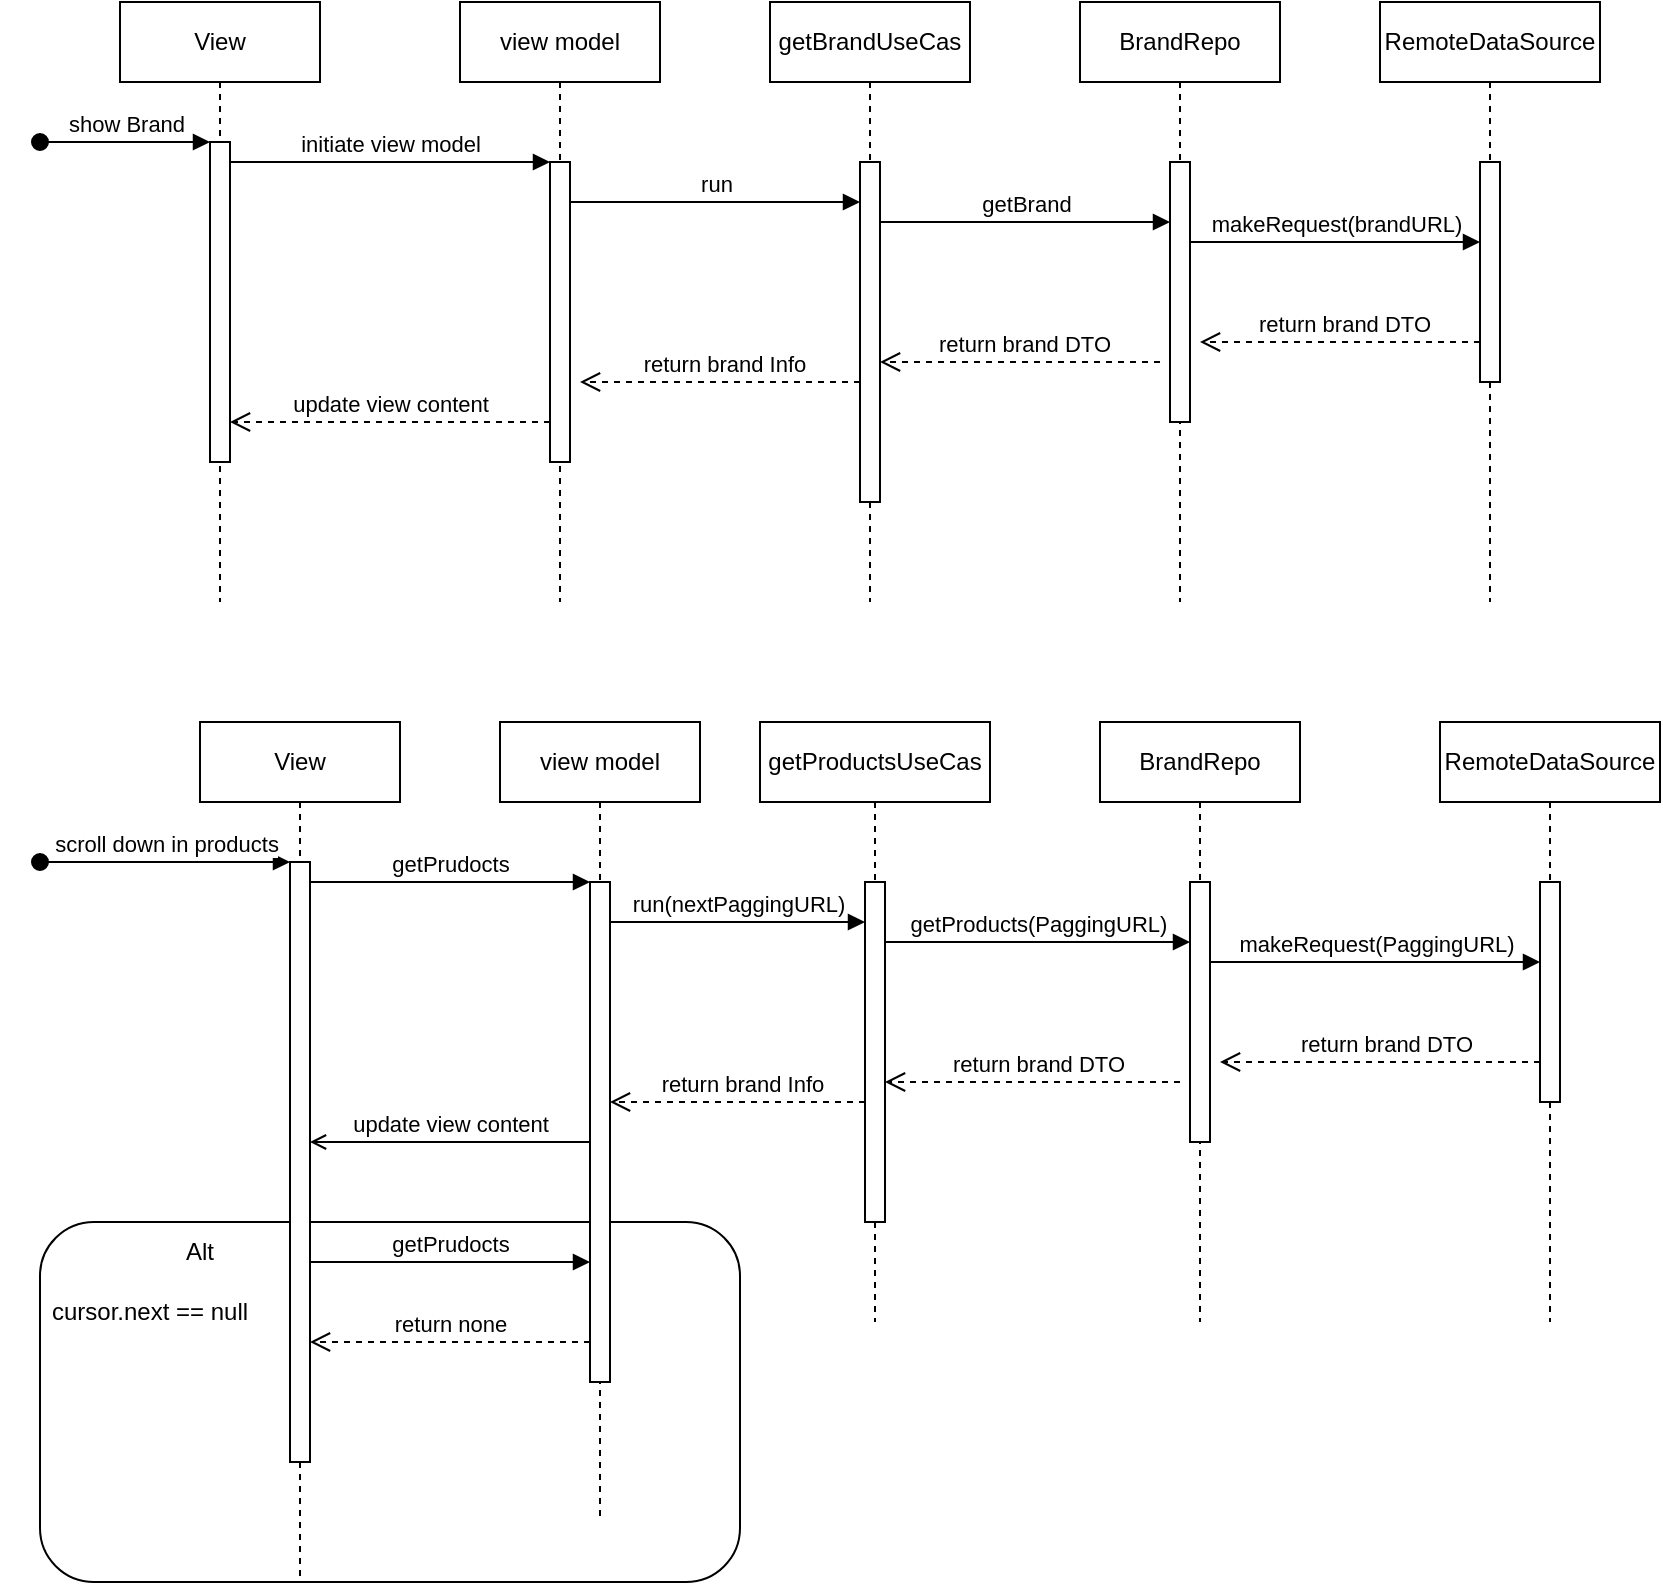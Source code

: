 <mxfile version="24.8.3">
  <diagram name="Page-1" id="2YBvvXClWsGukQMizWep">
    <mxGraphModel dx="2057" dy="765" grid="1" gridSize="10" guides="1" tooltips="1" connect="1" arrows="1" fold="1" page="1" pageScale="1" pageWidth="850" pageHeight="1100" math="0" shadow="0">
      <root>
        <mxCell id="0" />
        <mxCell id="1" parent="0" />
        <mxCell id="Lmj4gdI_uAD6pKKXpF5H-57" value="" style="rounded=1;whiteSpace=wrap;html=1;" vertex="1" parent="1">
          <mxGeometry x="10" y="650" width="350" height="180" as="geometry" />
        </mxCell>
        <mxCell id="aM9ryv3xv72pqoxQDRHE-1" value="View" style="shape=umlLifeline;perimeter=lifelinePerimeter;whiteSpace=wrap;html=1;container=0;dropTarget=0;collapsible=0;recursiveResize=0;outlineConnect=0;portConstraint=eastwest;newEdgeStyle={&quot;edgeStyle&quot;:&quot;elbowEdgeStyle&quot;,&quot;elbow&quot;:&quot;vertical&quot;,&quot;curved&quot;:0,&quot;rounded&quot;:0};" parent="1" vertex="1">
          <mxGeometry x="50" y="40" width="100" height="300" as="geometry" />
        </mxCell>
        <mxCell id="aM9ryv3xv72pqoxQDRHE-2" value="" style="html=1;points=[];perimeter=orthogonalPerimeter;outlineConnect=0;targetShapes=umlLifeline;portConstraint=eastwest;newEdgeStyle={&quot;edgeStyle&quot;:&quot;elbowEdgeStyle&quot;,&quot;elbow&quot;:&quot;vertical&quot;,&quot;curved&quot;:0,&quot;rounded&quot;:0};" parent="aM9ryv3xv72pqoxQDRHE-1" vertex="1">
          <mxGeometry x="45" y="70" width="10" height="160" as="geometry" />
        </mxCell>
        <mxCell id="aM9ryv3xv72pqoxQDRHE-3" value="show Brand" style="html=1;verticalAlign=bottom;startArrow=oval;endArrow=block;startSize=8;edgeStyle=elbowEdgeStyle;elbow=vertical;curved=0;rounded=0;" parent="aM9ryv3xv72pqoxQDRHE-1" target="aM9ryv3xv72pqoxQDRHE-2" edge="1">
          <mxGeometry relative="1" as="geometry">
            <mxPoint x="-40" y="70" as="sourcePoint" />
            <Array as="points">
              <mxPoint x="-40" y="70" />
            </Array>
          </mxGeometry>
        </mxCell>
        <mxCell id="aM9ryv3xv72pqoxQDRHE-5" value="view model" style="shape=umlLifeline;perimeter=lifelinePerimeter;whiteSpace=wrap;html=1;container=0;dropTarget=0;collapsible=0;recursiveResize=0;outlineConnect=0;portConstraint=eastwest;newEdgeStyle={&quot;edgeStyle&quot;:&quot;elbowEdgeStyle&quot;,&quot;elbow&quot;:&quot;vertical&quot;,&quot;curved&quot;:0,&quot;rounded&quot;:0};" parent="1" vertex="1">
          <mxGeometry x="220" y="40" width="100" height="300" as="geometry" />
        </mxCell>
        <mxCell id="aM9ryv3xv72pqoxQDRHE-6" value="" style="html=1;points=[];perimeter=orthogonalPerimeter;outlineConnect=0;targetShapes=umlLifeline;portConstraint=eastwest;newEdgeStyle={&quot;edgeStyle&quot;:&quot;elbowEdgeStyle&quot;,&quot;elbow&quot;:&quot;vertical&quot;,&quot;curved&quot;:0,&quot;rounded&quot;:0};" parent="aM9ryv3xv72pqoxQDRHE-5" vertex="1">
          <mxGeometry x="45" y="80" width="10" height="150" as="geometry" />
        </mxCell>
        <mxCell id="aM9ryv3xv72pqoxQDRHE-7" value="initiate view model" style="html=1;verticalAlign=bottom;endArrow=block;edgeStyle=elbowEdgeStyle;elbow=vertical;curved=0;rounded=0;" parent="1" source="aM9ryv3xv72pqoxQDRHE-2" target="aM9ryv3xv72pqoxQDRHE-6" edge="1">
          <mxGeometry relative="1" as="geometry">
            <mxPoint x="195" y="130" as="sourcePoint" />
            <Array as="points">
              <mxPoint x="180" y="120" />
            </Array>
          </mxGeometry>
        </mxCell>
        <mxCell id="aM9ryv3xv72pqoxQDRHE-8" value="update view content" style="html=1;verticalAlign=bottom;endArrow=open;dashed=1;endSize=8;edgeStyle=elbowEdgeStyle;elbow=vertical;curved=0;rounded=0;" parent="1" source="aM9ryv3xv72pqoxQDRHE-6" target="aM9ryv3xv72pqoxQDRHE-2" edge="1">
          <mxGeometry relative="1" as="geometry">
            <mxPoint x="195" y="205" as="targetPoint" />
            <Array as="points">
              <mxPoint x="200" y="250" />
            </Array>
          </mxGeometry>
        </mxCell>
        <mxCell id="Lmj4gdI_uAD6pKKXpF5H-1" value="getBrandUseCas" style="shape=umlLifeline;perimeter=lifelinePerimeter;whiteSpace=wrap;html=1;container=0;dropTarget=0;collapsible=0;recursiveResize=0;outlineConnect=0;portConstraint=eastwest;newEdgeStyle={&quot;edgeStyle&quot;:&quot;elbowEdgeStyle&quot;,&quot;elbow&quot;:&quot;vertical&quot;,&quot;curved&quot;:0,&quot;rounded&quot;:0};" vertex="1" parent="1">
          <mxGeometry x="375" y="40" width="100" height="300" as="geometry" />
        </mxCell>
        <mxCell id="Lmj4gdI_uAD6pKKXpF5H-2" value="" style="html=1;points=[];perimeter=orthogonalPerimeter;outlineConnect=0;targetShapes=umlLifeline;portConstraint=eastwest;newEdgeStyle={&quot;edgeStyle&quot;:&quot;elbowEdgeStyle&quot;,&quot;elbow&quot;:&quot;vertical&quot;,&quot;curved&quot;:0,&quot;rounded&quot;:0};" vertex="1" parent="Lmj4gdI_uAD6pKKXpF5H-1">
          <mxGeometry x="45" y="80" width="10" height="170" as="geometry" />
        </mxCell>
        <mxCell id="Lmj4gdI_uAD6pKKXpF5H-3" value="run" style="html=1;verticalAlign=bottom;endArrow=block;edgeStyle=elbowEdgeStyle;elbow=vertical;curved=0;rounded=0;" edge="1" parent="1" source="aM9ryv3xv72pqoxQDRHE-6" target="Lmj4gdI_uAD6pKKXpF5H-2">
          <mxGeometry relative="1" as="geometry">
            <mxPoint x="280" y="140" as="sourcePoint" />
            <Array as="points">
              <mxPoint x="340" y="140" />
            </Array>
            <mxPoint x="425" y="140" as="targetPoint" />
          </mxGeometry>
        </mxCell>
        <mxCell id="Lmj4gdI_uAD6pKKXpF5H-4" value="BrandRepo" style="shape=umlLifeline;perimeter=lifelinePerimeter;whiteSpace=wrap;html=1;container=0;dropTarget=0;collapsible=0;recursiveResize=0;outlineConnect=0;portConstraint=eastwest;newEdgeStyle={&quot;edgeStyle&quot;:&quot;elbowEdgeStyle&quot;,&quot;elbow&quot;:&quot;vertical&quot;,&quot;curved&quot;:0,&quot;rounded&quot;:0};" vertex="1" parent="1">
          <mxGeometry x="530" y="40" width="100" height="300" as="geometry" />
        </mxCell>
        <mxCell id="Lmj4gdI_uAD6pKKXpF5H-5" value="" style="html=1;points=[];perimeter=orthogonalPerimeter;outlineConnect=0;targetShapes=umlLifeline;portConstraint=eastwest;newEdgeStyle={&quot;edgeStyle&quot;:&quot;elbowEdgeStyle&quot;,&quot;elbow&quot;:&quot;vertical&quot;,&quot;curved&quot;:0,&quot;rounded&quot;:0};" vertex="1" parent="Lmj4gdI_uAD6pKKXpF5H-4">
          <mxGeometry x="45" y="80" width="10" height="130" as="geometry" />
        </mxCell>
        <mxCell id="Lmj4gdI_uAD6pKKXpF5H-6" value="getBrand" style="html=1;verticalAlign=bottom;endArrow=block;edgeStyle=elbowEdgeStyle;elbow=vertical;curved=0;rounded=0;" edge="1" parent="1">
          <mxGeometry relative="1" as="geometry">
            <mxPoint x="430" y="150" as="sourcePoint" />
            <Array as="points">
              <mxPoint x="495" y="150" />
            </Array>
            <mxPoint x="575" y="150" as="targetPoint" />
          </mxGeometry>
        </mxCell>
        <mxCell id="Lmj4gdI_uAD6pKKXpF5H-7" value="RemoteDataSource" style="shape=umlLifeline;perimeter=lifelinePerimeter;whiteSpace=wrap;html=1;container=0;dropTarget=0;collapsible=0;recursiveResize=0;outlineConnect=0;portConstraint=eastwest;newEdgeStyle={&quot;edgeStyle&quot;:&quot;elbowEdgeStyle&quot;,&quot;elbow&quot;:&quot;vertical&quot;,&quot;curved&quot;:0,&quot;rounded&quot;:0};" vertex="1" parent="1">
          <mxGeometry x="680" y="40" width="110" height="300" as="geometry" />
        </mxCell>
        <mxCell id="Lmj4gdI_uAD6pKKXpF5H-8" value="" style="html=1;points=[];perimeter=orthogonalPerimeter;outlineConnect=0;targetShapes=umlLifeline;portConstraint=eastwest;newEdgeStyle={&quot;edgeStyle&quot;:&quot;elbowEdgeStyle&quot;,&quot;elbow&quot;:&quot;vertical&quot;,&quot;curved&quot;:0,&quot;rounded&quot;:0};" vertex="1" parent="Lmj4gdI_uAD6pKKXpF5H-7">
          <mxGeometry x="50" y="80" width="10" height="110" as="geometry" />
        </mxCell>
        <mxCell id="Lmj4gdI_uAD6pKKXpF5H-9" value="makeRequest(brandURL)" style="html=1;verticalAlign=bottom;endArrow=block;edgeStyle=elbowEdgeStyle;elbow=vertical;curved=0;rounded=0;" edge="1" parent="1" source="Lmj4gdI_uAD6pKKXpF5H-5">
          <mxGeometry relative="1" as="geometry">
            <mxPoint x="590" y="160" as="sourcePoint" />
            <Array as="points">
              <mxPoint x="655" y="160" />
            </Array>
            <mxPoint x="730" y="160" as="targetPoint" />
          </mxGeometry>
        </mxCell>
        <mxCell id="Lmj4gdI_uAD6pKKXpF5H-17" value="return brand DTO" style="html=1;verticalAlign=bottom;endArrow=open;dashed=1;endSize=8;edgeStyle=elbowEdgeStyle;elbow=vertical;curved=0;rounded=0;" edge="1" parent="1" source="Lmj4gdI_uAD6pKKXpF5H-8">
          <mxGeometry x="-0.032" relative="1" as="geometry">
            <mxPoint x="590" y="210" as="targetPoint" />
            <Array as="points">
              <mxPoint x="640" y="210" />
              <mxPoint x="680" y="220" />
            </Array>
            <mxPoint x="560" y="340" as="sourcePoint" />
            <mxPoint as="offset" />
          </mxGeometry>
        </mxCell>
        <mxCell id="Lmj4gdI_uAD6pKKXpF5H-18" value="&lt;meta charset=&quot;utf-8&quot;&gt;&lt;span style=&quot;color: rgb(0, 0, 0); font-family: Helvetica; font-size: 11px; font-style: normal; font-variant-ligatures: normal; font-variant-caps: normal; font-weight: 400; letter-spacing: normal; orphans: 2; text-align: center; text-indent: 0px; text-transform: none; widows: 2; word-spacing: 0px; -webkit-text-stroke-width: 0px; white-space: nowrap; background-color: rgb(255, 255, 255); text-decoration-thickness: initial; text-decoration-style: initial; text-decoration-color: initial; display: inline !important; float: none;&quot;&gt;return brand DTO&lt;/span&gt;" style="html=1;verticalAlign=bottom;endArrow=open;dashed=1;endSize=8;edgeStyle=elbowEdgeStyle;elbow=vertical;curved=0;rounded=0;" edge="1" parent="1">
          <mxGeometry x="-0.032" relative="1" as="geometry">
            <mxPoint x="430" y="220" as="targetPoint" />
            <Array as="points">
              <mxPoint x="480" y="220" />
              <mxPoint x="520" y="230" />
            </Array>
            <mxPoint x="570" y="220" as="sourcePoint" />
            <mxPoint as="offset" />
          </mxGeometry>
        </mxCell>
        <mxCell id="Lmj4gdI_uAD6pKKXpF5H-19" value="return brand Info" style="html=1;verticalAlign=bottom;endArrow=open;dashed=1;endSize=8;edgeStyle=elbowEdgeStyle;elbow=vertical;curved=0;rounded=0;" edge="1" parent="1">
          <mxGeometry x="-0.032" relative="1" as="geometry">
            <mxPoint x="280" y="230" as="targetPoint" />
            <Array as="points">
              <mxPoint x="330" y="230" />
              <mxPoint x="370" y="240" />
            </Array>
            <mxPoint x="420" y="230" as="sourcePoint" />
            <mxPoint as="offset" />
          </mxGeometry>
        </mxCell>
        <mxCell id="Lmj4gdI_uAD6pKKXpF5H-37" value="View" style="shape=umlLifeline;perimeter=lifelinePerimeter;whiteSpace=wrap;html=1;container=0;dropTarget=0;collapsible=0;recursiveResize=0;outlineConnect=0;portConstraint=eastwest;newEdgeStyle={&quot;edgeStyle&quot;:&quot;elbowEdgeStyle&quot;,&quot;elbow&quot;:&quot;vertical&quot;,&quot;curved&quot;:0,&quot;rounded&quot;:0};" vertex="1" parent="1">
          <mxGeometry x="90" y="400" width="100" height="430" as="geometry" />
        </mxCell>
        <mxCell id="Lmj4gdI_uAD6pKKXpF5H-38" value="" style="html=1;points=[];perimeter=orthogonalPerimeter;outlineConnect=0;targetShapes=umlLifeline;portConstraint=eastwest;newEdgeStyle={&quot;edgeStyle&quot;:&quot;elbowEdgeStyle&quot;,&quot;elbow&quot;:&quot;vertical&quot;,&quot;curved&quot;:0,&quot;rounded&quot;:0};" vertex="1" parent="Lmj4gdI_uAD6pKKXpF5H-37">
          <mxGeometry x="45" y="70" width="10" height="300" as="geometry" />
        </mxCell>
        <mxCell id="Lmj4gdI_uAD6pKKXpF5H-39" value="scroll down in products" style="html=1;verticalAlign=bottom;startArrow=oval;endArrow=block;startSize=8;edgeStyle=elbowEdgeStyle;elbow=vertical;curved=0;rounded=0;" edge="1" parent="Lmj4gdI_uAD6pKKXpF5H-37" target="Lmj4gdI_uAD6pKKXpF5H-38">
          <mxGeometry relative="1" as="geometry">
            <mxPoint x="-80" y="70" as="sourcePoint" />
            <Array as="points">
              <mxPoint x="-40" y="70" />
            </Array>
          </mxGeometry>
        </mxCell>
        <mxCell id="Lmj4gdI_uAD6pKKXpF5H-40" value="view model" style="shape=umlLifeline;perimeter=lifelinePerimeter;whiteSpace=wrap;html=1;container=0;dropTarget=0;collapsible=0;recursiveResize=0;outlineConnect=0;portConstraint=eastwest;newEdgeStyle={&quot;edgeStyle&quot;:&quot;elbowEdgeStyle&quot;,&quot;elbow&quot;:&quot;vertical&quot;,&quot;curved&quot;:0,&quot;rounded&quot;:0};" vertex="1" parent="1">
          <mxGeometry x="240" y="400" width="100" height="400" as="geometry" />
        </mxCell>
        <mxCell id="Lmj4gdI_uAD6pKKXpF5H-41" value="" style="html=1;points=[];perimeter=orthogonalPerimeter;outlineConnect=0;targetShapes=umlLifeline;portConstraint=eastwest;newEdgeStyle={&quot;edgeStyle&quot;:&quot;elbowEdgeStyle&quot;,&quot;elbow&quot;:&quot;vertical&quot;,&quot;curved&quot;:0,&quot;rounded&quot;:0};" vertex="1" parent="Lmj4gdI_uAD6pKKXpF5H-40">
          <mxGeometry x="45" y="80" width="10" height="250" as="geometry" />
        </mxCell>
        <mxCell id="Lmj4gdI_uAD6pKKXpF5H-42" value="getPrudocts" style="html=1;verticalAlign=bottom;endArrow=block;edgeStyle=elbowEdgeStyle;elbow=vertical;curved=0;rounded=0;" edge="1" parent="1" source="Lmj4gdI_uAD6pKKXpF5H-38" target="Lmj4gdI_uAD6pKKXpF5H-41">
          <mxGeometry relative="1" as="geometry">
            <mxPoint x="205" y="490" as="sourcePoint" />
            <Array as="points">
              <mxPoint x="190" y="480" />
            </Array>
          </mxGeometry>
        </mxCell>
        <mxCell id="Lmj4gdI_uAD6pKKXpF5H-43" value="update view content" style="html=1;verticalAlign=bottom;endArrow=open;edgeStyle=elbowEdgeStyle;elbow=vertical;curved=0;rounded=0;" edge="1" parent="1" source="Lmj4gdI_uAD6pKKXpF5H-41" target="Lmj4gdI_uAD6pKKXpF5H-38">
          <mxGeometry relative="1" as="geometry">
            <mxPoint x="205" y="565" as="targetPoint" />
            <Array as="points">
              <mxPoint x="210" y="610" />
            </Array>
          </mxGeometry>
        </mxCell>
        <mxCell id="Lmj4gdI_uAD6pKKXpF5H-45" value="getProductsUseCas" style="shape=umlLifeline;perimeter=lifelinePerimeter;whiteSpace=wrap;html=1;container=0;dropTarget=0;collapsible=0;recursiveResize=0;outlineConnect=0;portConstraint=eastwest;newEdgeStyle={&quot;edgeStyle&quot;:&quot;elbowEdgeStyle&quot;,&quot;elbow&quot;:&quot;vertical&quot;,&quot;curved&quot;:0,&quot;rounded&quot;:0};" vertex="1" parent="1">
          <mxGeometry x="370" y="400" width="115" height="300" as="geometry" />
        </mxCell>
        <mxCell id="Lmj4gdI_uAD6pKKXpF5H-46" value="" style="html=1;points=[];perimeter=orthogonalPerimeter;outlineConnect=0;targetShapes=umlLifeline;portConstraint=eastwest;newEdgeStyle={&quot;edgeStyle&quot;:&quot;elbowEdgeStyle&quot;,&quot;elbow&quot;:&quot;vertical&quot;,&quot;curved&quot;:0,&quot;rounded&quot;:0};" vertex="1" parent="Lmj4gdI_uAD6pKKXpF5H-45">
          <mxGeometry x="52.5" y="80" width="10" height="170" as="geometry" />
        </mxCell>
        <mxCell id="Lmj4gdI_uAD6pKKXpF5H-47" value="run(nextPaggingURL)" style="html=1;verticalAlign=bottom;endArrow=block;edgeStyle=elbowEdgeStyle;elbow=vertical;curved=0;rounded=0;" edge="1" parent="1" source="Lmj4gdI_uAD6pKKXpF5H-41" target="Lmj4gdI_uAD6pKKXpF5H-46">
          <mxGeometry relative="1" as="geometry">
            <mxPoint x="290" y="500" as="sourcePoint" />
            <Array as="points">
              <mxPoint x="350" y="500" />
            </Array>
            <mxPoint x="435" y="500" as="targetPoint" />
          </mxGeometry>
        </mxCell>
        <mxCell id="Lmj4gdI_uAD6pKKXpF5H-48" value="BrandRepo" style="shape=umlLifeline;perimeter=lifelinePerimeter;whiteSpace=wrap;html=1;container=0;dropTarget=0;collapsible=0;recursiveResize=0;outlineConnect=0;portConstraint=eastwest;newEdgeStyle={&quot;edgeStyle&quot;:&quot;elbowEdgeStyle&quot;,&quot;elbow&quot;:&quot;vertical&quot;,&quot;curved&quot;:0,&quot;rounded&quot;:0};" vertex="1" parent="1">
          <mxGeometry x="540" y="400" width="100" height="300" as="geometry" />
        </mxCell>
        <mxCell id="Lmj4gdI_uAD6pKKXpF5H-49" value="" style="html=1;points=[];perimeter=orthogonalPerimeter;outlineConnect=0;targetShapes=umlLifeline;portConstraint=eastwest;newEdgeStyle={&quot;edgeStyle&quot;:&quot;elbowEdgeStyle&quot;,&quot;elbow&quot;:&quot;vertical&quot;,&quot;curved&quot;:0,&quot;rounded&quot;:0};" vertex="1" parent="Lmj4gdI_uAD6pKKXpF5H-48">
          <mxGeometry x="45" y="80" width="10" height="130" as="geometry" />
        </mxCell>
        <mxCell id="Lmj4gdI_uAD6pKKXpF5H-50" value="getProducts(PaggingURL)" style="html=1;verticalAlign=bottom;endArrow=block;edgeStyle=elbowEdgeStyle;elbow=horizontal;curved=0;rounded=0;" edge="1" parent="1" source="Lmj4gdI_uAD6pKKXpF5H-46">
          <mxGeometry relative="1" as="geometry">
            <mxPoint x="440" y="510" as="sourcePoint" />
            <Array as="points">
              <mxPoint x="505" y="510" />
            </Array>
            <mxPoint x="585" y="510" as="targetPoint" />
          </mxGeometry>
        </mxCell>
        <mxCell id="Lmj4gdI_uAD6pKKXpF5H-51" value="RemoteDataSource" style="shape=umlLifeline;perimeter=lifelinePerimeter;whiteSpace=wrap;html=1;container=0;dropTarget=0;collapsible=0;recursiveResize=0;outlineConnect=0;portConstraint=eastwest;newEdgeStyle={&quot;edgeStyle&quot;:&quot;elbowEdgeStyle&quot;,&quot;elbow&quot;:&quot;vertical&quot;,&quot;curved&quot;:0,&quot;rounded&quot;:0};" vertex="1" parent="1">
          <mxGeometry x="710" y="400" width="110" height="300" as="geometry" />
        </mxCell>
        <mxCell id="Lmj4gdI_uAD6pKKXpF5H-52" value="" style="html=1;points=[];perimeter=orthogonalPerimeter;outlineConnect=0;targetShapes=umlLifeline;portConstraint=eastwest;newEdgeStyle={&quot;edgeStyle&quot;:&quot;elbowEdgeStyle&quot;,&quot;elbow&quot;:&quot;vertical&quot;,&quot;curved&quot;:0,&quot;rounded&quot;:0};" vertex="1" parent="Lmj4gdI_uAD6pKKXpF5H-51">
          <mxGeometry x="50" y="80" width="10" height="110" as="geometry" />
        </mxCell>
        <mxCell id="Lmj4gdI_uAD6pKKXpF5H-53" value="makeRequest(PaggingURL)" style="html=1;verticalAlign=bottom;endArrow=block;edgeStyle=elbowEdgeStyle;elbow=vertical;curved=0;rounded=0;" edge="1" parent="1" source="Lmj4gdI_uAD6pKKXpF5H-49" target="Lmj4gdI_uAD6pKKXpF5H-52">
          <mxGeometry relative="1" as="geometry">
            <mxPoint x="600" y="520" as="sourcePoint" />
            <Array as="points">
              <mxPoint x="665" y="520" />
            </Array>
            <mxPoint x="740" y="520" as="targetPoint" />
          </mxGeometry>
        </mxCell>
        <mxCell id="Lmj4gdI_uAD6pKKXpF5H-54" value="return brand DTO" style="html=1;verticalAlign=bottom;endArrow=open;dashed=1;endSize=8;edgeStyle=elbowEdgeStyle;elbow=vertical;curved=0;rounded=0;" edge="1" parent="1" source="Lmj4gdI_uAD6pKKXpF5H-52">
          <mxGeometry x="-0.032" relative="1" as="geometry">
            <mxPoint x="600" y="570" as="targetPoint" />
            <Array as="points">
              <mxPoint x="650" y="570" />
              <mxPoint x="690" y="580" />
            </Array>
            <mxPoint x="570" y="700" as="sourcePoint" />
            <mxPoint as="offset" />
          </mxGeometry>
        </mxCell>
        <mxCell id="Lmj4gdI_uAD6pKKXpF5H-55" value="&lt;meta charset=&quot;utf-8&quot;&gt;&lt;span style=&quot;color: rgb(0, 0, 0); font-family: Helvetica; font-size: 11px; font-style: normal; font-variant-ligatures: normal; font-variant-caps: normal; font-weight: 400; letter-spacing: normal; orphans: 2; text-align: center; text-indent: 0px; text-transform: none; widows: 2; word-spacing: 0px; -webkit-text-stroke-width: 0px; white-space: nowrap; background-color: rgb(255, 255, 255); text-decoration-thickness: initial; text-decoration-style: initial; text-decoration-color: initial; display: inline !important; float: none;&quot;&gt;return brand DTO&lt;/span&gt;" style="html=1;verticalAlign=bottom;endArrow=open;dashed=1;endSize=8;edgeStyle=elbowEdgeStyle;elbow=vertical;curved=0;rounded=0;" edge="1" parent="1" target="Lmj4gdI_uAD6pKKXpF5H-46">
          <mxGeometry x="-0.032" relative="1" as="geometry">
            <mxPoint x="440" y="580" as="targetPoint" />
            <Array as="points">
              <mxPoint x="490" y="580" />
              <mxPoint x="530" y="590" />
            </Array>
            <mxPoint x="580" y="580" as="sourcePoint" />
            <mxPoint as="offset" />
          </mxGeometry>
        </mxCell>
        <mxCell id="Lmj4gdI_uAD6pKKXpF5H-56" value="return brand Info" style="html=1;verticalAlign=bottom;endArrow=open;dashed=1;endSize=8;edgeStyle=elbowEdgeStyle;elbow=vertical;curved=0;rounded=0;" edge="1" parent="1" source="Lmj4gdI_uAD6pKKXpF5H-46" target="Lmj4gdI_uAD6pKKXpF5H-41">
          <mxGeometry x="-0.032" relative="1" as="geometry">
            <mxPoint x="300" y="590" as="targetPoint" />
            <Array as="points">
              <mxPoint x="340" y="590" />
              <mxPoint x="380" y="600" />
            </Array>
            <mxPoint x="420" y="590" as="sourcePoint" />
            <mxPoint as="offset" />
          </mxGeometry>
        </mxCell>
        <mxCell id="Lmj4gdI_uAD6pKKXpF5H-58" value="Alt" style="text;html=1;align=center;verticalAlign=middle;whiteSpace=wrap;rounded=0;" vertex="1" parent="1">
          <mxGeometry x="60" y="650" width="60" height="30" as="geometry" />
        </mxCell>
        <mxCell id="Lmj4gdI_uAD6pKKXpF5H-59" value="getPrudocts" style="html=1;verticalAlign=bottom;endArrow=block;edgeStyle=elbowEdgeStyle;elbow=vertical;curved=0;rounded=0;" edge="1" parent="1" source="Lmj4gdI_uAD6pKKXpF5H-38" target="Lmj4gdI_uAD6pKKXpF5H-41">
          <mxGeometry relative="1" as="geometry">
            <mxPoint x="170" y="700" as="sourcePoint" />
            <Array as="points">
              <mxPoint x="170" y="670" />
            </Array>
            <mxPoint x="280" y="700.005" as="targetPoint" />
          </mxGeometry>
        </mxCell>
        <mxCell id="Lmj4gdI_uAD6pKKXpF5H-61" value="cursor.next == null" style="text;html=1;align=center;verticalAlign=middle;whiteSpace=wrap;rounded=0;" vertex="1" parent="1">
          <mxGeometry x="-10" y="680" width="150" height="30" as="geometry" />
        </mxCell>
        <mxCell id="Lmj4gdI_uAD6pKKXpF5H-63" value="return none" style="html=1;verticalAlign=bottom;endArrow=open;dashed=1;endSize=8;edgeStyle=elbowEdgeStyle;elbow=vertical;curved=0;rounded=0;" edge="1" parent="1" source="Lmj4gdI_uAD6pKKXpF5H-41" target="Lmj4gdI_uAD6pKKXpF5H-38">
          <mxGeometry relative="1" as="geometry">
            <mxPoint x="140" y="710" as="targetPoint" />
            <Array as="points">
              <mxPoint x="205" y="710" />
            </Array>
            <mxPoint x="280" y="710" as="sourcePoint" />
          </mxGeometry>
        </mxCell>
      </root>
    </mxGraphModel>
  </diagram>
</mxfile>
